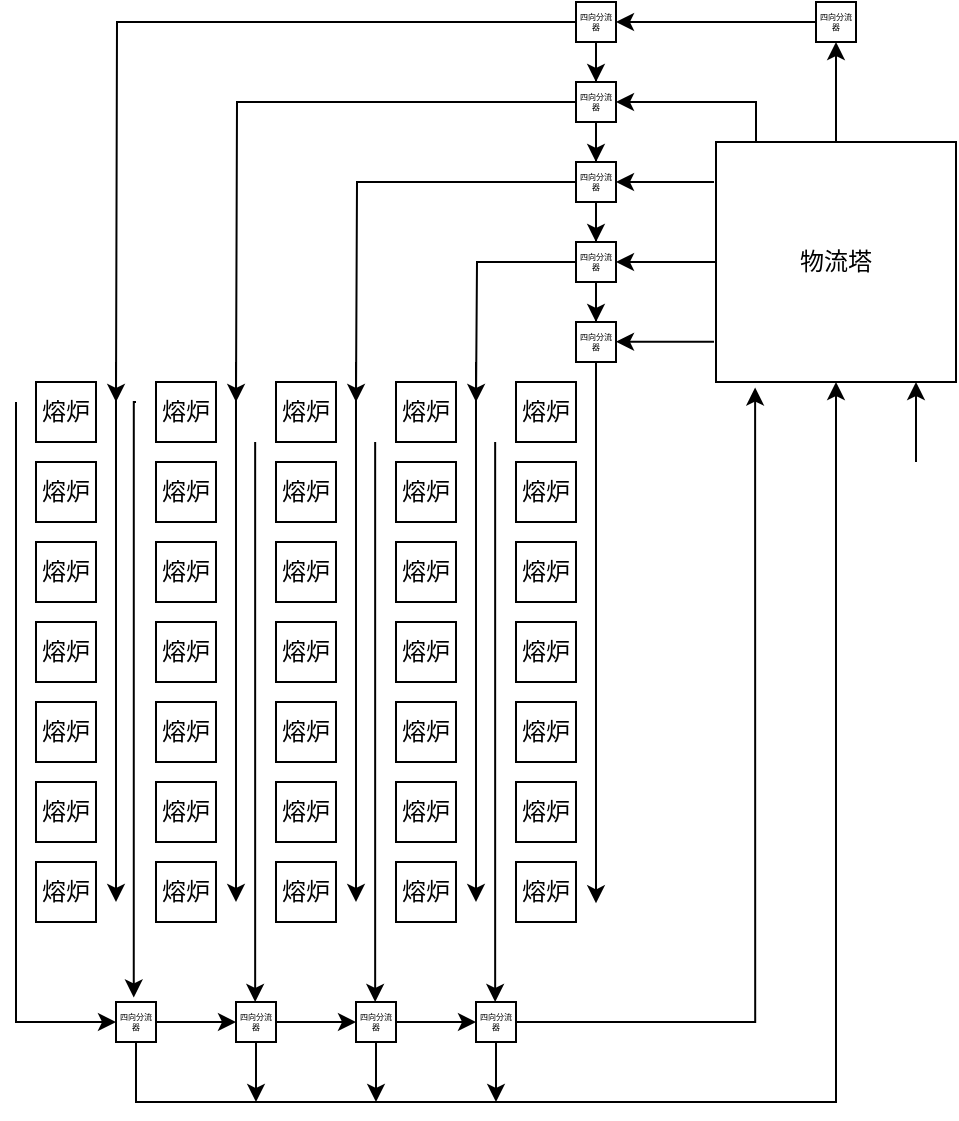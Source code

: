 <mxfile version="14.8.4" type="github">
  <diagram id="aLHw9vYzfnyol143uTH6" name="第 1 页">
    <mxGraphModel dx="1185" dy="635" grid="1" gridSize="10" guides="1" tooltips="1" connect="1" arrows="1" fold="1" page="1" pageScale="1" pageWidth="1200" pageHeight="1600" math="0" shadow="0">
      <root>
        <mxCell id="0" />
        <mxCell id="1" parent="0" />
        <mxCell id="myeGcNOhKazmhdnHIplM-13" style="edgeStyle=orthogonalEdgeStyle;rounded=0;orthogonalLoop=1;jettySize=auto;html=1;entryX=0.5;entryY=1;entryDx=0;entryDy=0;" edge="1" parent="1" source="myeGcNOhKazmhdnHIplM-1" target="myeGcNOhKazmhdnHIplM-36">
          <mxGeometry relative="1" as="geometry">
            <mxPoint x="600" y="840" as="targetPoint" />
          </mxGeometry>
        </mxCell>
        <mxCell id="myeGcNOhKazmhdnHIplM-21" style="edgeStyle=orthogonalEdgeStyle;rounded=0;orthogonalLoop=1;jettySize=auto;html=1;entryX=1;entryY=0.5;entryDx=0;entryDy=0;" edge="1" parent="1" source="myeGcNOhKazmhdnHIplM-1" target="myeGcNOhKazmhdnHIplM-17">
          <mxGeometry relative="1" as="geometry" />
        </mxCell>
        <mxCell id="myeGcNOhKazmhdnHIplM-1" value="物流塔" style="whiteSpace=wrap;html=1;aspect=fixed;" vertex="1" parent="1">
          <mxGeometry x="540" y="880" width="120" height="120" as="geometry" />
        </mxCell>
        <mxCell id="myeGcNOhKazmhdnHIplM-83" style="edgeStyle=orthogonalEdgeStyle;rounded=0;orthogonalLoop=1;jettySize=auto;html=1;entryX=0.5;entryY=0;entryDx=0;entryDy=0;" edge="1" parent="1" source="myeGcNOhKazmhdnHIplM-6" target="myeGcNOhKazmhdnHIplM-16">
          <mxGeometry relative="1" as="geometry" />
        </mxCell>
        <mxCell id="myeGcNOhKazmhdnHIplM-90" style="edgeStyle=orthogonalEdgeStyle;rounded=0;orthogonalLoop=1;jettySize=auto;html=1;" edge="1" parent="1" source="myeGcNOhKazmhdnHIplM-6">
          <mxGeometry relative="1" as="geometry">
            <mxPoint x="300.0" y="1010" as="targetPoint" />
          </mxGeometry>
        </mxCell>
        <mxCell id="myeGcNOhKazmhdnHIplM-6" value="四向分流器" style="whiteSpace=wrap;html=1;aspect=fixed;fontSize=4;" vertex="1" parent="1">
          <mxGeometry x="470" y="850" width="20" height="20" as="geometry" />
        </mxCell>
        <mxCell id="myeGcNOhKazmhdnHIplM-82" style="edgeStyle=orthogonalEdgeStyle;rounded=0;orthogonalLoop=1;jettySize=auto;html=1;entryX=0.5;entryY=0;entryDx=0;entryDy=0;" edge="1" parent="1" source="myeGcNOhKazmhdnHIplM-16" target="myeGcNOhKazmhdnHIplM-17">
          <mxGeometry relative="1" as="geometry" />
        </mxCell>
        <mxCell id="myeGcNOhKazmhdnHIplM-92" style="edgeStyle=orthogonalEdgeStyle;rounded=0;orthogonalLoop=1;jettySize=auto;html=1;" edge="1" parent="1" source="myeGcNOhKazmhdnHIplM-16">
          <mxGeometry relative="1" as="geometry">
            <mxPoint x="360" y="1010" as="targetPoint" />
          </mxGeometry>
        </mxCell>
        <mxCell id="myeGcNOhKazmhdnHIplM-16" value="四向分流器" style="whiteSpace=wrap;html=1;aspect=fixed;fontSize=4;" vertex="1" parent="1">
          <mxGeometry x="470" y="890" width="20" height="20" as="geometry" />
        </mxCell>
        <mxCell id="myeGcNOhKazmhdnHIplM-23" style="edgeStyle=orthogonalEdgeStyle;rounded=0;orthogonalLoop=1;jettySize=auto;html=1;entryX=0.5;entryY=0;entryDx=0;entryDy=0;" edge="1" parent="1" source="myeGcNOhKazmhdnHIplM-17" target="myeGcNOhKazmhdnHIplM-18">
          <mxGeometry relative="1" as="geometry" />
        </mxCell>
        <mxCell id="myeGcNOhKazmhdnHIplM-91" style="edgeStyle=orthogonalEdgeStyle;rounded=0;orthogonalLoop=1;jettySize=auto;html=1;" edge="1" parent="1" source="myeGcNOhKazmhdnHIplM-17">
          <mxGeometry relative="1" as="geometry">
            <mxPoint x="420" y="1010" as="targetPoint" />
          </mxGeometry>
        </mxCell>
        <mxCell id="myeGcNOhKazmhdnHIplM-17" value="四向分流器" style="whiteSpace=wrap;html=1;aspect=fixed;fontSize=4;" vertex="1" parent="1">
          <mxGeometry x="470" y="930" width="20" height="20" as="geometry" />
        </mxCell>
        <mxCell id="myeGcNOhKazmhdnHIplM-38" style="edgeStyle=orthogonalEdgeStyle;rounded=0;orthogonalLoop=1;jettySize=auto;html=1;" edge="1" parent="1" source="myeGcNOhKazmhdnHIplM-18">
          <mxGeometry relative="1" as="geometry">
            <mxPoint x="480" y="1260.667" as="targetPoint" />
          </mxGeometry>
        </mxCell>
        <mxCell id="myeGcNOhKazmhdnHIplM-18" value="四向分流器" style="whiteSpace=wrap;html=1;aspect=fixed;fontSize=4;" vertex="1" parent="1">
          <mxGeometry x="470" y="970" width="20" height="20" as="geometry" />
        </mxCell>
        <mxCell id="myeGcNOhKazmhdnHIplM-25" value="" style="endArrow=classic;html=1;entryX=1;entryY=0.5;entryDx=0;entryDy=0;" edge="1" parent="1" target="myeGcNOhKazmhdnHIplM-16">
          <mxGeometry width="50" height="50" relative="1" as="geometry">
            <mxPoint x="539" y="900" as="sourcePoint" />
            <mxPoint x="500" y="900" as="targetPoint" />
          </mxGeometry>
        </mxCell>
        <mxCell id="myeGcNOhKazmhdnHIplM-26" value="" style="endArrow=classic;html=1;entryX=1;entryY=0.5;entryDx=0;entryDy=0;" edge="1" parent="1">
          <mxGeometry width="50" height="50" relative="1" as="geometry">
            <mxPoint x="539" y="979.83" as="sourcePoint" />
            <mxPoint x="490" y="979.83" as="targetPoint" />
          </mxGeometry>
        </mxCell>
        <mxCell id="myeGcNOhKazmhdnHIplM-31" style="edgeStyle=orthogonalEdgeStyle;rounded=0;orthogonalLoop=1;jettySize=auto;html=1;entryX=1;entryY=0.5;entryDx=0;entryDy=0;" edge="1" parent="1" target="myeGcNOhKazmhdnHIplM-6">
          <mxGeometry relative="1" as="geometry">
            <mxPoint x="560" y="880" as="sourcePoint" />
            <mxPoint x="560" y="840" as="targetPoint" />
            <Array as="points">
              <mxPoint x="560" y="860" />
            </Array>
          </mxGeometry>
        </mxCell>
        <mxCell id="myeGcNOhKazmhdnHIplM-34" style="edgeStyle=orthogonalEdgeStyle;rounded=0;orthogonalLoop=1;jettySize=auto;html=1;entryX=0.5;entryY=1;entryDx=0;entryDy=0;" edge="1" parent="1">
          <mxGeometry relative="1" as="geometry">
            <mxPoint x="640" y="1040" as="sourcePoint" />
            <mxPoint x="640" y="1000" as="targetPoint" />
            <Array as="points">
              <mxPoint x="640" y="1020" />
              <mxPoint x="640" y="1020" />
            </Array>
          </mxGeometry>
        </mxCell>
        <mxCell id="myeGcNOhKazmhdnHIplM-84" style="edgeStyle=orthogonalEdgeStyle;rounded=0;orthogonalLoop=1;jettySize=auto;html=1;entryX=0.5;entryY=0;entryDx=0;entryDy=0;" edge="1" parent="1" source="myeGcNOhKazmhdnHIplM-35" target="myeGcNOhKazmhdnHIplM-6">
          <mxGeometry relative="1" as="geometry" />
        </mxCell>
        <mxCell id="myeGcNOhKazmhdnHIplM-89" style="edgeStyle=orthogonalEdgeStyle;rounded=0;orthogonalLoop=1;jettySize=auto;html=1;" edge="1" parent="1" source="myeGcNOhKazmhdnHIplM-35">
          <mxGeometry relative="1" as="geometry">
            <mxPoint x="240" y="1010" as="targetPoint" />
          </mxGeometry>
        </mxCell>
        <mxCell id="myeGcNOhKazmhdnHIplM-35" value="四向分流器" style="whiteSpace=wrap;html=1;aspect=fixed;fontSize=4;" vertex="1" parent="1">
          <mxGeometry x="470" y="810" width="20" height="20" as="geometry" />
        </mxCell>
        <mxCell id="myeGcNOhKazmhdnHIplM-37" style="edgeStyle=orthogonalEdgeStyle;rounded=0;orthogonalLoop=1;jettySize=auto;html=1;entryX=1;entryY=0.5;entryDx=0;entryDy=0;" edge="1" parent="1" source="myeGcNOhKazmhdnHIplM-36" target="myeGcNOhKazmhdnHIplM-35">
          <mxGeometry relative="1" as="geometry" />
        </mxCell>
        <mxCell id="myeGcNOhKazmhdnHIplM-36" value="四向分流器" style="whiteSpace=wrap;html=1;aspect=fixed;fontSize=4;" vertex="1" parent="1">
          <mxGeometry x="590" y="810" width="20" height="20" as="geometry" />
        </mxCell>
        <mxCell id="myeGcNOhKazmhdnHIplM-39" value="熔炉&lt;br&gt;" style="rounded=0;whiteSpace=wrap;html=1;" vertex="1" parent="1">
          <mxGeometry x="440" y="1000" width="30" height="30" as="geometry" />
        </mxCell>
        <mxCell id="myeGcNOhKazmhdnHIplM-40" style="edgeStyle=orthogonalEdgeStyle;rounded=0;orthogonalLoop=1;jettySize=auto;html=1;" edge="1" parent="1">
          <mxGeometry relative="1" as="geometry">
            <mxPoint x="429.58" y="1310" as="targetPoint" />
            <mxPoint x="429.58" y="1030" as="sourcePoint" />
          </mxGeometry>
        </mxCell>
        <mxCell id="myeGcNOhKazmhdnHIplM-42" style="edgeStyle=orthogonalEdgeStyle;rounded=0;orthogonalLoop=1;jettySize=auto;html=1;" edge="1" parent="1">
          <mxGeometry relative="1" as="geometry">
            <mxPoint x="420" y="1260" as="targetPoint" />
            <mxPoint x="420" y="990" as="sourcePoint" />
          </mxGeometry>
        </mxCell>
        <mxCell id="myeGcNOhKazmhdnHIplM-49" value="熔炉&lt;br&gt;" style="rounded=0;whiteSpace=wrap;html=1;" vertex="1" parent="1">
          <mxGeometry x="380" y="1000" width="30" height="30" as="geometry" />
        </mxCell>
        <mxCell id="myeGcNOhKazmhdnHIplM-50" style="edgeStyle=orthogonalEdgeStyle;rounded=0;orthogonalLoop=1;jettySize=auto;html=1;" edge="1" parent="1">
          <mxGeometry relative="1" as="geometry">
            <mxPoint x="369.58" y="1310" as="targetPoint" />
            <mxPoint x="369.58" y="1030" as="sourcePoint" />
          </mxGeometry>
        </mxCell>
        <mxCell id="myeGcNOhKazmhdnHIplM-51" style="edgeStyle=orthogonalEdgeStyle;rounded=0;orthogonalLoop=1;jettySize=auto;html=1;" edge="1" parent="1">
          <mxGeometry relative="1" as="geometry">
            <mxPoint x="360" y="1260" as="targetPoint" />
            <mxPoint x="360" y="990" as="sourcePoint" />
          </mxGeometry>
        </mxCell>
        <mxCell id="myeGcNOhKazmhdnHIplM-53" value="熔炉&lt;br&gt;" style="rounded=0;whiteSpace=wrap;html=1;" vertex="1" parent="1">
          <mxGeometry x="320" y="1000" width="30" height="30" as="geometry" />
        </mxCell>
        <mxCell id="myeGcNOhKazmhdnHIplM-54" style="edgeStyle=orthogonalEdgeStyle;rounded=0;orthogonalLoop=1;jettySize=auto;html=1;" edge="1" parent="1">
          <mxGeometry relative="1" as="geometry">
            <mxPoint x="309.58" y="1310" as="targetPoint" />
            <mxPoint x="309.58" y="1030" as="sourcePoint" />
          </mxGeometry>
        </mxCell>
        <mxCell id="myeGcNOhKazmhdnHIplM-55" style="edgeStyle=orthogonalEdgeStyle;rounded=0;orthogonalLoop=1;jettySize=auto;html=1;" edge="1" parent="1">
          <mxGeometry relative="1" as="geometry">
            <mxPoint x="300" y="1260" as="targetPoint" />
            <mxPoint x="300.0" y="990" as="sourcePoint" />
          </mxGeometry>
        </mxCell>
        <mxCell id="myeGcNOhKazmhdnHIplM-57" value="熔炉&lt;br&gt;" style="rounded=0;whiteSpace=wrap;html=1;" vertex="1" parent="1">
          <mxGeometry x="260" y="1000" width="30" height="30" as="geometry" />
        </mxCell>
        <mxCell id="myeGcNOhKazmhdnHIplM-58" style="edgeStyle=orthogonalEdgeStyle;rounded=0;orthogonalLoop=1;jettySize=auto;html=1;entryX=0.444;entryY=-0.114;entryDx=0;entryDy=0;entryPerimeter=0;" edge="1" parent="1" target="myeGcNOhKazmhdnHIplM-69">
          <mxGeometry relative="1" as="geometry">
            <mxPoint x="250" y="1290" as="targetPoint" />
            <mxPoint x="250" y="1010" as="sourcePoint" />
            <Array as="points">
              <mxPoint x="249" y="1010" />
            </Array>
          </mxGeometry>
        </mxCell>
        <mxCell id="myeGcNOhKazmhdnHIplM-59" style="edgeStyle=orthogonalEdgeStyle;rounded=0;orthogonalLoop=1;jettySize=auto;html=1;" edge="1" parent="1">
          <mxGeometry relative="1" as="geometry">
            <mxPoint x="240" y="1260" as="targetPoint" />
            <mxPoint x="240" y="990" as="sourcePoint" />
          </mxGeometry>
        </mxCell>
        <mxCell id="myeGcNOhKazmhdnHIplM-61" value="熔炉&lt;br&gt;" style="rounded=0;whiteSpace=wrap;html=1;" vertex="1" parent="1">
          <mxGeometry x="200" y="1000" width="30" height="30" as="geometry" />
        </mxCell>
        <mxCell id="myeGcNOhKazmhdnHIplM-62" style="edgeStyle=orthogonalEdgeStyle;rounded=0;orthogonalLoop=1;jettySize=auto;html=1;" edge="1" parent="1">
          <mxGeometry relative="1" as="geometry">
            <mxPoint x="240" y="1320" as="targetPoint" />
            <mxPoint x="190" y="1010" as="sourcePoint" />
            <Array as="points">
              <mxPoint x="190" y="1200" />
              <mxPoint x="190" y="1200" />
            </Array>
          </mxGeometry>
        </mxCell>
        <mxCell id="myeGcNOhKazmhdnHIplM-74" style="edgeStyle=orthogonalEdgeStyle;rounded=0;orthogonalLoop=1;jettySize=auto;html=1;entryX=0;entryY=0.5;entryDx=0;entryDy=0;" edge="1" parent="1" source="myeGcNOhKazmhdnHIplM-69" target="myeGcNOhKazmhdnHIplM-71">
          <mxGeometry relative="1" as="geometry" />
        </mxCell>
        <mxCell id="myeGcNOhKazmhdnHIplM-78" style="edgeStyle=orthogonalEdgeStyle;rounded=0;orthogonalLoop=1;jettySize=auto;html=1;entryX=0.5;entryY=1;entryDx=0;entryDy=0;" edge="1" parent="1" source="myeGcNOhKazmhdnHIplM-69" target="myeGcNOhKazmhdnHIplM-1">
          <mxGeometry relative="1" as="geometry">
            <mxPoint x="600" y="1060" as="targetPoint" />
            <Array as="points">
              <mxPoint x="250" y="1360" />
              <mxPoint x="600" y="1360" />
            </Array>
          </mxGeometry>
        </mxCell>
        <mxCell id="myeGcNOhKazmhdnHIplM-69" value="四向分流器" style="whiteSpace=wrap;html=1;aspect=fixed;fontSize=4;" vertex="1" parent="1">
          <mxGeometry x="240" y="1310" width="20" height="20" as="geometry" />
        </mxCell>
        <mxCell id="myeGcNOhKazmhdnHIplM-75" style="edgeStyle=orthogonalEdgeStyle;rounded=0;orthogonalLoop=1;jettySize=auto;html=1;entryX=0;entryY=0.5;entryDx=0;entryDy=0;" edge="1" parent="1" source="myeGcNOhKazmhdnHIplM-71" target="myeGcNOhKazmhdnHIplM-72">
          <mxGeometry relative="1" as="geometry" />
        </mxCell>
        <mxCell id="myeGcNOhKazmhdnHIplM-79" style="edgeStyle=orthogonalEdgeStyle;rounded=0;orthogonalLoop=1;jettySize=auto;html=1;" edge="1" parent="1" source="myeGcNOhKazmhdnHIplM-71">
          <mxGeometry relative="1" as="geometry">
            <mxPoint x="310" y="1360" as="targetPoint" />
          </mxGeometry>
        </mxCell>
        <mxCell id="myeGcNOhKazmhdnHIplM-71" value="四向分流器" style="whiteSpace=wrap;html=1;aspect=fixed;fontSize=4;" vertex="1" parent="1">
          <mxGeometry x="300" y="1310" width="20" height="20" as="geometry" />
        </mxCell>
        <mxCell id="myeGcNOhKazmhdnHIplM-76" style="edgeStyle=orthogonalEdgeStyle;rounded=0;orthogonalLoop=1;jettySize=auto;html=1;entryX=0;entryY=0.5;entryDx=0;entryDy=0;" edge="1" parent="1" source="myeGcNOhKazmhdnHIplM-72" target="myeGcNOhKazmhdnHIplM-73">
          <mxGeometry relative="1" as="geometry" />
        </mxCell>
        <mxCell id="myeGcNOhKazmhdnHIplM-80" style="edgeStyle=orthogonalEdgeStyle;rounded=0;orthogonalLoop=1;jettySize=auto;html=1;" edge="1" parent="1" source="myeGcNOhKazmhdnHIplM-72">
          <mxGeometry relative="1" as="geometry">
            <mxPoint x="370" y="1360" as="targetPoint" />
          </mxGeometry>
        </mxCell>
        <mxCell id="myeGcNOhKazmhdnHIplM-72" value="四向分流器" style="whiteSpace=wrap;html=1;aspect=fixed;fontSize=4;" vertex="1" parent="1">
          <mxGeometry x="360" y="1310" width="20" height="20" as="geometry" />
        </mxCell>
        <mxCell id="myeGcNOhKazmhdnHIplM-77" style="edgeStyle=orthogonalEdgeStyle;rounded=0;orthogonalLoop=1;jettySize=auto;html=1;entryX=0.163;entryY=1.023;entryDx=0;entryDy=0;entryPerimeter=0;" edge="1" parent="1" source="myeGcNOhKazmhdnHIplM-73" target="myeGcNOhKazmhdnHIplM-1">
          <mxGeometry relative="1" as="geometry">
            <mxPoint x="560" y="1050" as="targetPoint" />
          </mxGeometry>
        </mxCell>
        <mxCell id="myeGcNOhKazmhdnHIplM-81" style="edgeStyle=orthogonalEdgeStyle;rounded=0;orthogonalLoop=1;jettySize=auto;html=1;" edge="1" parent="1" source="myeGcNOhKazmhdnHIplM-73">
          <mxGeometry relative="1" as="geometry">
            <mxPoint x="430" y="1360" as="targetPoint" />
          </mxGeometry>
        </mxCell>
        <mxCell id="myeGcNOhKazmhdnHIplM-73" value="四向分流器" style="whiteSpace=wrap;html=1;aspect=fixed;fontSize=4;" vertex="1" parent="1">
          <mxGeometry x="420" y="1310" width="20" height="20" as="geometry" />
        </mxCell>
        <mxCell id="myeGcNOhKazmhdnHIplM-93" value="熔炉&lt;br&gt;" style="rounded=0;whiteSpace=wrap;html=1;" vertex="1" parent="1">
          <mxGeometry x="440" y="1040" width="30" height="30" as="geometry" />
        </mxCell>
        <mxCell id="myeGcNOhKazmhdnHIplM-94" value="熔炉&lt;br&gt;" style="rounded=0;whiteSpace=wrap;html=1;" vertex="1" parent="1">
          <mxGeometry x="440" y="1080" width="30" height="30" as="geometry" />
        </mxCell>
        <mxCell id="myeGcNOhKazmhdnHIplM-95" value="熔炉&lt;br&gt;" style="rounded=0;whiteSpace=wrap;html=1;" vertex="1" parent="1">
          <mxGeometry x="440" y="1120" width="30" height="30" as="geometry" />
        </mxCell>
        <mxCell id="myeGcNOhKazmhdnHIplM-96" value="熔炉&lt;br&gt;" style="rounded=0;whiteSpace=wrap;html=1;" vertex="1" parent="1">
          <mxGeometry x="440" y="1160" width="30" height="30" as="geometry" />
        </mxCell>
        <mxCell id="myeGcNOhKazmhdnHIplM-97" value="熔炉&lt;br&gt;" style="rounded=0;whiteSpace=wrap;html=1;" vertex="1" parent="1">
          <mxGeometry x="440" y="1200" width="30" height="30" as="geometry" />
        </mxCell>
        <mxCell id="myeGcNOhKazmhdnHIplM-98" value="熔炉&lt;br&gt;" style="rounded=0;whiteSpace=wrap;html=1;" vertex="1" parent="1">
          <mxGeometry x="440" y="1240" width="30" height="30" as="geometry" />
        </mxCell>
        <mxCell id="myeGcNOhKazmhdnHIplM-99" value="熔炉&lt;br&gt;" style="rounded=0;whiteSpace=wrap;html=1;" vertex="1" parent="1">
          <mxGeometry x="380" y="1040" width="30" height="30" as="geometry" />
        </mxCell>
        <mxCell id="myeGcNOhKazmhdnHIplM-100" value="熔炉&lt;br&gt;" style="rounded=0;whiteSpace=wrap;html=1;" vertex="1" parent="1">
          <mxGeometry x="380" y="1080" width="30" height="30" as="geometry" />
        </mxCell>
        <mxCell id="myeGcNOhKazmhdnHIplM-101" value="熔炉&lt;br&gt;" style="rounded=0;whiteSpace=wrap;html=1;" vertex="1" parent="1">
          <mxGeometry x="380" y="1120" width="30" height="30" as="geometry" />
        </mxCell>
        <mxCell id="myeGcNOhKazmhdnHIplM-102" value="熔炉&lt;br&gt;" style="rounded=0;whiteSpace=wrap;html=1;" vertex="1" parent="1">
          <mxGeometry x="380" y="1160" width="30" height="30" as="geometry" />
        </mxCell>
        <mxCell id="myeGcNOhKazmhdnHIplM-103" value="熔炉&lt;br&gt;" style="rounded=0;whiteSpace=wrap;html=1;" vertex="1" parent="1">
          <mxGeometry x="380" y="1200" width="30" height="30" as="geometry" />
        </mxCell>
        <mxCell id="myeGcNOhKazmhdnHIplM-104" value="熔炉&lt;br&gt;" style="rounded=0;whiteSpace=wrap;html=1;" vertex="1" parent="1">
          <mxGeometry x="380" y="1240" width="30" height="30" as="geometry" />
        </mxCell>
        <mxCell id="myeGcNOhKazmhdnHIplM-112" value="熔炉&lt;br&gt;" style="rounded=0;whiteSpace=wrap;html=1;" vertex="1" parent="1">
          <mxGeometry x="320" y="1040" width="30" height="30" as="geometry" />
        </mxCell>
        <mxCell id="myeGcNOhKazmhdnHIplM-113" value="熔炉&lt;br&gt;" style="rounded=0;whiteSpace=wrap;html=1;" vertex="1" parent="1">
          <mxGeometry x="320" y="1080" width="30" height="30" as="geometry" />
        </mxCell>
        <mxCell id="myeGcNOhKazmhdnHIplM-114" value="熔炉&lt;br&gt;" style="rounded=0;whiteSpace=wrap;html=1;" vertex="1" parent="1">
          <mxGeometry x="320" y="1120" width="30" height="30" as="geometry" />
        </mxCell>
        <mxCell id="myeGcNOhKazmhdnHIplM-115" value="熔炉&lt;br&gt;" style="rounded=0;whiteSpace=wrap;html=1;" vertex="1" parent="1">
          <mxGeometry x="320" y="1160" width="30" height="30" as="geometry" />
        </mxCell>
        <mxCell id="myeGcNOhKazmhdnHIplM-116" value="熔炉&lt;br&gt;" style="rounded=0;whiteSpace=wrap;html=1;" vertex="1" parent="1">
          <mxGeometry x="320" y="1200" width="30" height="30" as="geometry" />
        </mxCell>
        <mxCell id="myeGcNOhKazmhdnHIplM-117" value="熔炉&lt;br&gt;" style="rounded=0;whiteSpace=wrap;html=1;" vertex="1" parent="1">
          <mxGeometry x="320" y="1240" width="30" height="30" as="geometry" />
        </mxCell>
        <mxCell id="myeGcNOhKazmhdnHIplM-118" value="熔炉&lt;br&gt;" style="rounded=0;whiteSpace=wrap;html=1;" vertex="1" parent="1">
          <mxGeometry x="260" y="1040" width="30" height="30" as="geometry" />
        </mxCell>
        <mxCell id="myeGcNOhKazmhdnHIplM-119" value="熔炉&lt;br&gt;" style="rounded=0;whiteSpace=wrap;html=1;" vertex="1" parent="1">
          <mxGeometry x="260" y="1080" width="30" height="30" as="geometry" />
        </mxCell>
        <mxCell id="myeGcNOhKazmhdnHIplM-120" value="熔炉&lt;br&gt;" style="rounded=0;whiteSpace=wrap;html=1;" vertex="1" parent="1">
          <mxGeometry x="260" y="1120" width="30" height="30" as="geometry" />
        </mxCell>
        <mxCell id="myeGcNOhKazmhdnHIplM-121" value="熔炉&lt;br&gt;" style="rounded=0;whiteSpace=wrap;html=1;" vertex="1" parent="1">
          <mxGeometry x="260" y="1160" width="30" height="30" as="geometry" />
        </mxCell>
        <mxCell id="myeGcNOhKazmhdnHIplM-122" value="熔炉&lt;br&gt;" style="rounded=0;whiteSpace=wrap;html=1;" vertex="1" parent="1">
          <mxGeometry x="260" y="1200" width="30" height="30" as="geometry" />
        </mxCell>
        <mxCell id="myeGcNOhKazmhdnHIplM-123" value="熔炉&lt;br&gt;" style="rounded=0;whiteSpace=wrap;html=1;" vertex="1" parent="1">
          <mxGeometry x="260" y="1240" width="30" height="30" as="geometry" />
        </mxCell>
        <mxCell id="myeGcNOhKazmhdnHIplM-124" value="熔炉&lt;br&gt;" style="rounded=0;whiteSpace=wrap;html=1;" vertex="1" parent="1">
          <mxGeometry x="200" y="1040" width="30" height="30" as="geometry" />
        </mxCell>
        <mxCell id="myeGcNOhKazmhdnHIplM-125" value="熔炉&lt;br&gt;" style="rounded=0;whiteSpace=wrap;html=1;" vertex="1" parent="1">
          <mxGeometry x="200" y="1080" width="30" height="30" as="geometry" />
        </mxCell>
        <mxCell id="myeGcNOhKazmhdnHIplM-126" value="熔炉&lt;br&gt;" style="rounded=0;whiteSpace=wrap;html=1;" vertex="1" parent="1">
          <mxGeometry x="200" y="1120" width="30" height="30" as="geometry" />
        </mxCell>
        <mxCell id="myeGcNOhKazmhdnHIplM-127" value="熔炉&lt;br&gt;" style="rounded=0;whiteSpace=wrap;html=1;" vertex="1" parent="1">
          <mxGeometry x="200" y="1160" width="30" height="30" as="geometry" />
        </mxCell>
        <mxCell id="myeGcNOhKazmhdnHIplM-128" value="熔炉&lt;br&gt;" style="rounded=0;whiteSpace=wrap;html=1;" vertex="1" parent="1">
          <mxGeometry x="200" y="1200" width="30" height="30" as="geometry" />
        </mxCell>
        <mxCell id="myeGcNOhKazmhdnHIplM-129" value="熔炉&lt;br&gt;" style="rounded=0;whiteSpace=wrap;html=1;" vertex="1" parent="1">
          <mxGeometry x="200" y="1240" width="30" height="30" as="geometry" />
        </mxCell>
      </root>
    </mxGraphModel>
  </diagram>
</mxfile>
